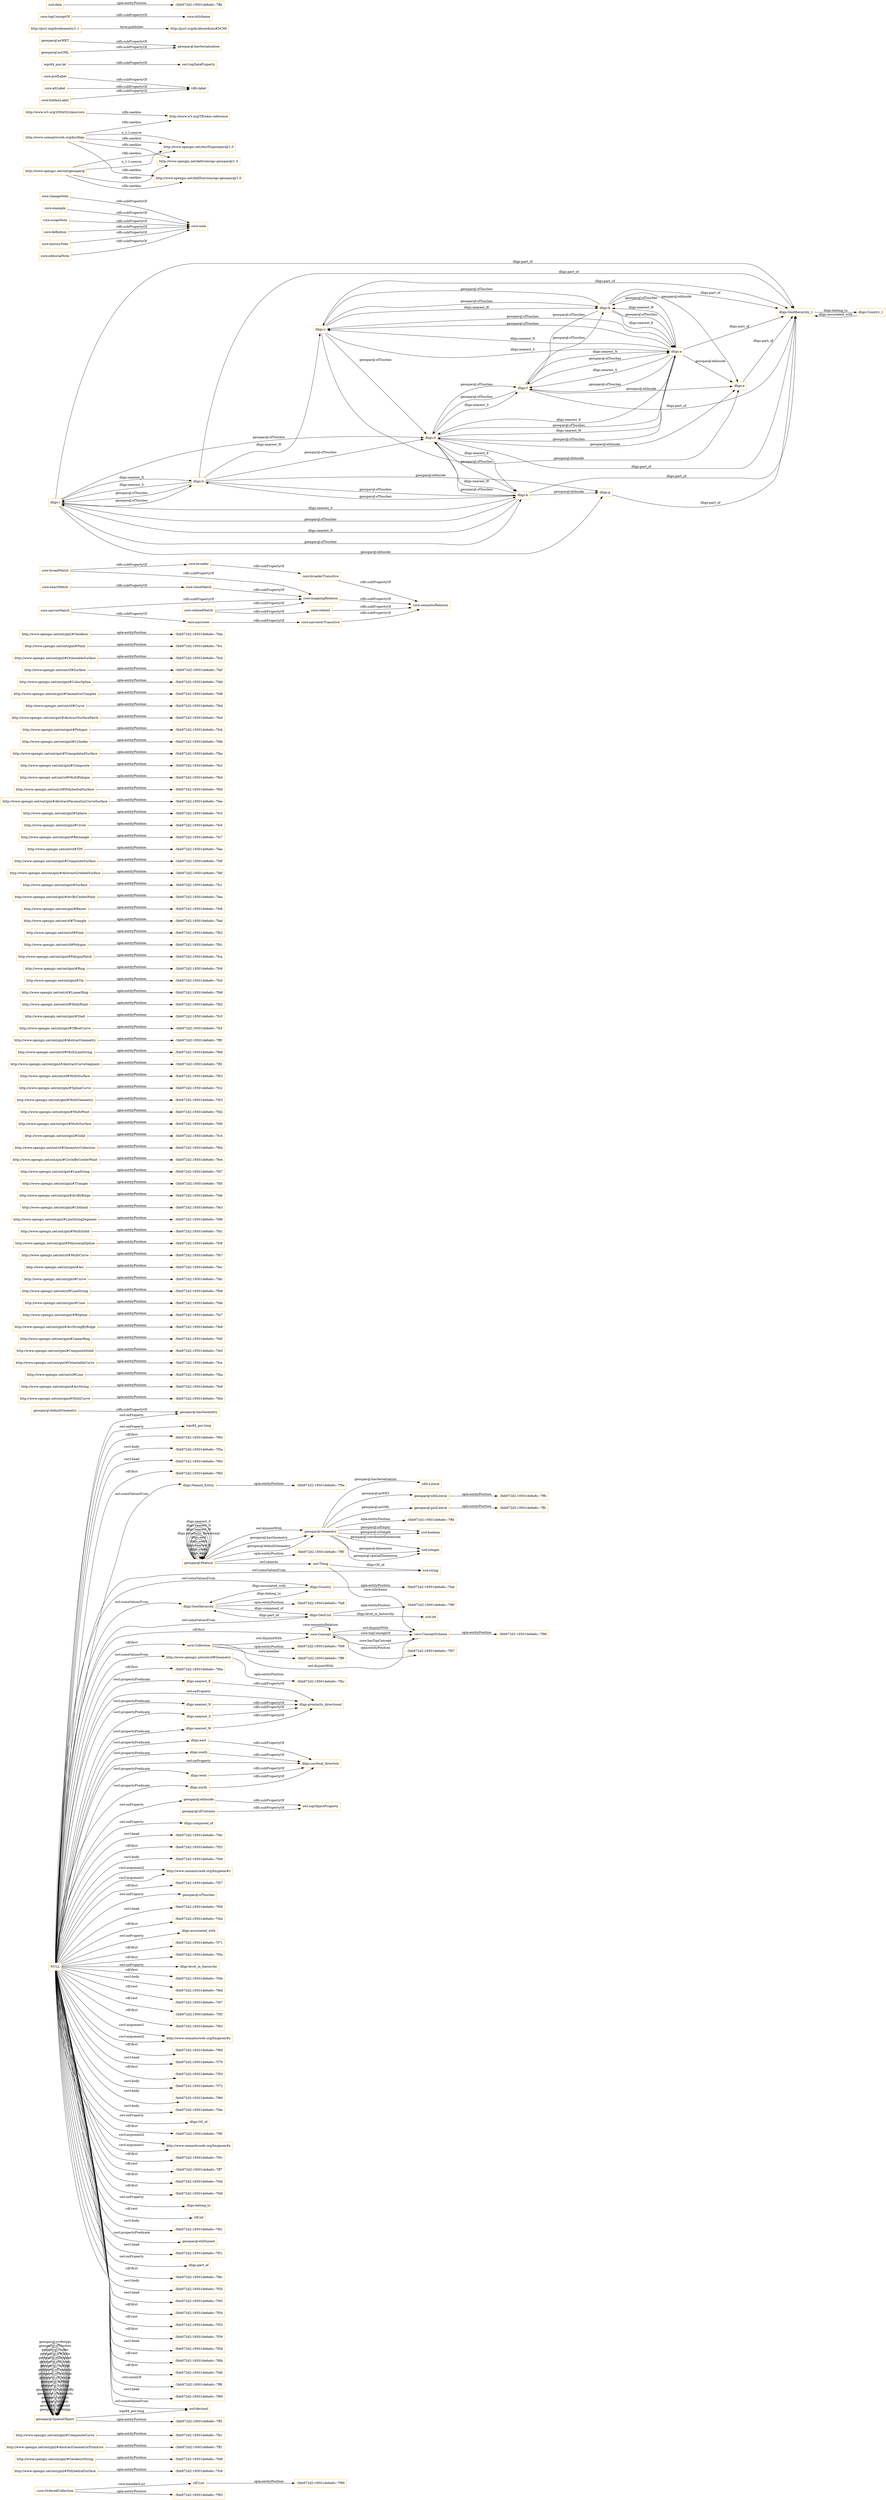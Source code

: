 digraph ar2dtool_diagram { 
rankdir=LR;
size="1501"
node [shape = rectangle, color="orange"]; "rdf:List" "http://www.opengis.net/ont/gml#PolyhedralSurface" "http://www.opengis.net/ont/gml#GeodesicString" "http://www.opengis.net/ont/gml#AbstractGeometricPrimitive" "http://www.opengis.net/ont/gml#CompositeCurve" "dligs:Named_Entity" "http://www.opengis.net/ont/gml#MultiCurve" "http://www.opengis.net/ont/gml#ArcString" "http://www.opengis.net/ont/sf#Line" "http://www.opengis.net/ont/gml#OrientableCurve" "http://www.opengis.net/ont/gml#CompositeSolid" "dligs:GeoHierarchy" "http://www.opengis.net/ont/gml#LinearRing" "http://www.opengis.net/ont/gml#ArcStringByBulge" "http://www.opengis.net/ont/gml#BSpline" "dligs:GeoUnit" "http://www.opengis.net/ont/gml#Cone" "http://www.opengis.net/ont/sf#LineString" "http://www.opengis.net/ont/gml#Curve" "http://www.opengis.net/ont/gml#Arc" "http://www.opengis.net/ont/sf#MultiCurve" "http://www.opengis.net/ont/gml#PolynomialSpline" "http://www.opengis.net/ont/gml#MultiSolid" "http://www.opengis.net/ont/gml#LineStringSegment" "http://www.opengis.net/ont/gml#Clothoid" "http://www.opengis.net/ont/gml#ArcByBulge" "http://www.opengis.net/ont/gml#Triangle" "http://www.opengis.net/ont/gml#LineString" "http://www.opengis.net/ont/gml#CircleByCenterPoint" "http://www.opengis.net/ont/sf#GeometryCollection" "dligs:Country" "http://www.opengis.net/ont/gml#Solid" "http://www.opengis.net/ont/gml#MultiSurface" "http://www.opengis.net/ont/gml#MultiPoint" "http://www.opengis.net/ont/gml#MultiGeometry" "http://www.opengis.net/ont/gml#SplineCurve" "http://www.opengis.net/ont/sf#MultiSurface" "geosparql:Geometry" "http://www.opengis.net/ont/gml#AbstractCurveSegment" "http://www.opengis.net/ont/sf#MultiLineString" "http://www.opengis.net/ont/gml#AbstractGeometry" "http://www.opengis.net/ont/gml#OffsetCurve" "http://www.opengis.net/ont/gml#Shell" "http://www.opengis.net/ont/sf#MultiPoint" "core:ConceptScheme" "http://www.opengis.net/ont/sf#LinearRing" "http://www.opengis.net/ont/gml#Tin" "http://www.opengis.net/ont/gml#Ring" "http://www.opengis.net/ont/gml#PolygonPatch" "http://www.opengis.net/ont/sf#Polygon" "http://www.opengis.net/ont/sf#Point" "http://www.opengis.net/ont/sf#Triangle" "-3bb972d2:19501de6a6c:-7ff9" "geosparql:SpatialObject" "http://www.opengis.net/ont/gml#Bezier" "core:Concept" "http://www.opengis.net/ont/gml#ArcByCenterPoint" "http://www.opengis.net/ont/gml#Surface" "http://www.opengis.net/ont/gml#AbstractGriddedSurface" "http://www.opengis.net/ont/gml#CompositeSurface" "http://www.opengis.net/ont/sf#TIN" "http://www.opengis.net/ont/gml#Rectangle" "http://www.opengis.net/ont/gml#Circle" "http://www.opengis.net/ont/gml#Sphere" "http://www.opengis.net/ont/sf#Geometry" "http://www.opengis.net/ont/gml#AbstractParametricCurveSurface" "http://www.opengis.net/ont/sf#PolyhedralSurface" "core:OrderedCollection" "http://www.opengis.net/ont/sf#MultiPolygon" "core:Collection" "geosparql:Feature" "http://www.opengis.net/ont/gml#Composite" "http://www.opengis.net/ont/gml#TriangulatedSurface" "http://www.opengis.net/ont/gml#Cylinder" "http://www.opengis.net/ont/gml#Polygon" "http://www.opengis.net/ont/gml#AbstractSurfacePatch" "http://www.opengis.net/ont/sf#Curve" "http://www.opengis.net/ont/gml#GeometricComplex" "http://www.opengis.net/ont/gml#CubicSpline" "http://www.opengis.net/ont/sf#Surface" "http://www.opengis.net/ont/gml#OrientableSurface" "http://www.opengis.net/ont/gml#Point" "http://www.opengis.net/ont/gml#Geodesic" ; /*classes style*/
	"http://www.opengis.net/ont/gml#GeometricComplex" -> "-3bb972d2:19501de6a6c:-7fd8" [ label = "opla:entityPosition" ];
	"core:closeMatch" -> "core:mappingRelation" [ label = "rdfs:subPropertyOf" ];
	"dligs:i" -> "dligs:h" [ label = "geosparql:sfTouches" ];
	"dligs:i" -> "dligs:g" [ label = "geosparql:ehInside" ];
	"dligs:i" -> "dligs:k" [ label = "geosparql:sfTouches" ];
	"dligs:i" -> "dligs:k" [ label = "dligs:nearest_S" ];
	"dligs:i" -> "dligs:GeoHierarchy_1" [ label = "dligs:part_of" ];
	"dligs:i" -> "dligs:d" [ label = "geosparql:sfTouches" ];
	"dligs:i" -> "dligs:h" [ label = "dligs:nearest_N" ];
	"core:changeNote" -> "core:note" [ label = "rdfs:subPropertyOf" ];
	"http://www.opengis.net/ont/sf#MultiPolygon" -> "-3bb972d2:19501de6a6c:-7fb4" [ label = "opla:entityPosition" ];
	"geosparql:defaultGeometry" -> "geosparql:hasGeometry" [ label = "rdfs:subPropertyOf" ];
	"http://www.opengis.net/ont/sf#MultiPoint" -> "-3bb972d2:19501de6a6c:-7fb5" [ label = "opla:entityPosition" ];
	"http://www.opengis.net/ont/gml#GeodesicString" -> "-3bb972d2:19501de6a6c:-7fd9" [ label = "opla:entityPosition" ];
	"http://www.opengis.net/ont/gml#ArcStringByBulge" -> "-3bb972d2:19501de6a6c:-7fe8" [ label = "opla:entityPosition" ];
	"http://www.opengis.net/ont/gml#Solid" -> "-3bb972d2:19501de6a6c:-7fc4" [ label = "opla:entityPosition" ];
	"dligs:GeoUnit" -> "-3bb972d2:19501de6a6c:-7f9f" [ label = "opla:entityPosition" ];
	"http://www.w3.org/2004/02/skos/core" -> "http://www.w3.org/TR/skos-reference" [ label = "rdfs:seeAlso" ];
	"dligs:Named_Entity" -> "-3bb972d2:19501de6a6c:-7f9a" [ label = "opla:entityPosition" ];
	"core:related" -> "core:semanticRelation" [ label = "rdfs:subPropertyOf" ];
	"http://www.opengis.net/ont/sf#LineString" -> "-3bb972d2:19501de6a6c:-7fb9" [ label = "opla:entityPosition" ];
	"geosparql:SpatialObject" -> "-3bb972d2:19501de6a6c:-7ff3" [ label = "opla:entityPosition" ];
	"http://www.opengis.net/ont/gml#CompositeSurface" -> "-3bb972d2:19501de6a6c:-7fdf" [ label = "opla:entityPosition" ];
	"core:OrderedCollection" -> "-3bb972d2:19501de6a6c:-7f95" [ label = "opla:entityPosition" ];
	"core:example" -> "core:note" [ label = "rdfs:subPropertyOf" ];
	"http://www.opengis.net/ont/gml#Tin" -> "-3bb972d2:19501de6a6c:-7fc0" [ label = "opla:entityPosition" ];
	"dligs:d" -> "dligs:f" [ label = "dligs:nearest_S" ];
	"dligs:d" -> "dligs:e" [ label = "geosparql:ehInside" ];
	"dligs:d" -> "dligs:GeoHierarchy_1" [ label = "dligs:part_of" ];
	"dligs:d" -> "dligs:k" [ label = "geosparql:sfTouches" ];
	"dligs:d" -> "dligs:f" [ label = "geosparql:sfTouches" ];
	"dligs:d" -> "dligs:k" [ label = "dligs:nearest_E" ];
	"dligs:d" -> "dligs:a" [ label = "geosparql:sfTouches" ];
	"dligs:d" -> "dligs:a" [ label = "dligs:nearest_W" ];
	"core:exactMatch" -> "core:closeMatch" [ label = "rdfs:subPropertyOf" ];
	"http://www.opengis.net/ont/gml#Geodesic" -> "-3bb972d2:19501de6a6c:-7fda" [ label = "opla:entityPosition" ];
	"http://www.opengis.net/ont/geosparql" -> "http://www.opengis.net/doc/IS/geosparql/1.0" [ label = "rdfs:seeAlso" ];
	"http://www.opengis.net/ont/geosparql" -> "http://www.opengis.net/def/rule/ogc-geosparql/1.0" [ label = "rdfs:seeAlso" ];
	"http://www.opengis.net/ont/geosparql" -> "http://www.opengis.net/def/function/ogc-geosparql/1.0" [ label = "rdfs:seeAlso" ];
	"http://www.opengis.net/ont/geosparql" -> "http://www.opengis.net/doc/IS/geosparql/1.0" [ label = "x_1.1:source" ];
	"http://www.opengis.net/ont/gml#Point" -> "-3bb972d2:19501de6a6c:-7fcc" [ label = "opla:entityPosition" ];
	"http://www.opengis.net/ont/sf#Curve" -> "-3bb972d2:19501de6a6c:-7fbd" [ label = "opla:entityPosition" ];
	"http://www.opengis.net/ont/gml#AbstractSurfacePatch" -> "-3bb972d2:19501de6a6c:-7fed" [ label = "opla:entityPosition" ];
	"core:broaderTransitive" -> "core:semanticRelation" [ label = "rdfs:subPropertyOf" ];
	"core:narrower" -> "core:narrowerTransitive" [ label = "rdfs:subPropertyOf" ];
	"http://www.opengis.net/ont/gml#Polygon" -> "-3bb972d2:19501de6a6c:-7fcb" [ label = "opla:entityPosition" ];
	"core:Collection" -> "core:Concept" [ label = "owl:disjointWith" ];
	"core:Collection" -> "-3bb972d2:19501de6a6c:-7f98" [ label = "opla:entityPosition" ];
	"core:Collection" -> "core:ConceptScheme" [ label = "owl:disjointWith" ];
	"http://www.opengis.net/ont/gml#BSpline" -> "-3bb972d2:19501de6a6c:-7fe7" [ label = "opla:entityPosition" ];
	"http://www.opengis.net/ont/sf#Surface" -> "-3bb972d2:19501de6a6c:-7faf" [ label = "opla:entityPosition" ];
	"core:ConceptScheme" -> "-3bb972d2:19501de6a6c:-7f96" [ label = "opla:entityPosition" ];
	"http://www.opengis.net/ont/gml#Circle" -> "-3bb972d2:19501de6a6c:-7fe5" [ label = "opla:entityPosition" ];
	"core:scopeNote" -> "core:note" [ label = "rdfs:subPropertyOf" ];
	"http://www.opengis.net/ont/gml#MultiSurface" -> "-3bb972d2:19501de6a6c:-7fd0" [ label = "opla:entityPosition" ];
	"core:prefLabel" -> "rdfs:label" [ label = "rdfs:subPropertyOf" ];
	"http://www.opengis.net/ont/sf#MultiCurve" -> "-3bb972d2:19501de6a6c:-7fb7" [ label = "opla:entityPosition" ];
	"http://www.opengis.net/ont/gml#CircleByCenterPoint" -> "-3bb972d2:19501de6a6c:-7fe4" [ label = "opla:entityPosition" ];
	"http://www.opengis.net/ont/gml#AbstractGeometricPrimitive" -> "-3bb972d2:19501de6a6c:-7ff1" [ label = "opla:entityPosition" ];
	"http://www.opengis.net/ont/sf#PolyhedralSurface" -> "-3bb972d2:19501de6a6c:-7fb0" [ label = "opla:entityPosition" ];
	"dligs:g" -> "dligs:GeoHierarchy_1" [ label = "dligs:part_of" ];
	"core:broadMatch" -> "core:mappingRelation" [ label = "rdfs:subPropertyOf" ];
	"core:broadMatch" -> "core:broader" [ label = "rdfs:subPropertyOf" ];
	"dligs:Country_1" -> "dligs:GeoHierarchy_1" [ label = "dligs:associated_with" ];
	"http://www.opengis.net/ont/gml#MultiPoint" -> "-3bb972d2:19501de6a6c:-7fd2" [ label = "opla:entityPosition" ];
	"http://www.opengis.net/ont/gml#PolygonPatch" -> "-3bb972d2:19501de6a6c:-7fca" [ label = "opla:entityPosition" ];
	"http://www.opengis.net/ont/gml#Rectangle" -> "-3bb972d2:19501de6a6c:-7fc7" [ label = "opla:entityPosition" ];
	"geosparql:wktLiteral" -> "-3bb972d2:19501de6a6c:-7ffb" [ label = "opla:entityPosition" ];
	"core:narrowMatch" -> "core:narrower" [ label = "rdfs:subPropertyOf" ];
	"core:narrowMatch" -> "core:mappingRelation" [ label = "rdfs:subPropertyOf" ];
	"rdf:List" -> "-3bb972d2:19501de6a6c:-7f99" [ label = "opla:entityPosition" ];
	"http://www.opengis.net/ont/gml#LineString" -> "-3bb972d2:19501de6a6c:-7fd7" [ label = "opla:entityPosition" ];
	"http://www.opengis.net/ont/gml#AbstractParametricCurveSurface" -> "-3bb972d2:19501de6a6c:-7fee" [ label = "opla:entityPosition" ];
	"http://www.opengis.net/ont/gml#Sphere" -> "-3bb972d2:19501de6a6c:-7fc3" [ label = "opla:entityPosition" ];
	"core:narrowerTransitive" -> "core:semanticRelation" [ label = "rdfs:subPropertyOf" ];
	"http://www.opengis.net/ont/gml#PolynomialSpline" -> "-3bb972d2:19501de6a6c:-7fc8" [ label = "opla:entityPosition" ];
	"dligs:nearest_W" -> "dligs:proximity_directional" [ label = "rdfs:subPropertyOf" ];
	"dligs:b" -> "dligs:GeoHierarchy_1" [ label = "dligs:part_of" ];
	"dligs:b" -> "dligs:a" [ label = "dligs:nearest_E" ];
	"dligs:b" -> "dligs:f" [ label = "geosparql:sfTouches" ];
	"dligs:b" -> "dligs:c" [ label = "geosparql:sfTouches" ];
	"dligs:b" -> "dligs:a" [ label = "geosparql:sfTouches" ];
	"dligs:b" -> "dligs:e" [ label = "geosparql:ehInside" ];
	"core:altLabel" -> "rdfs:label" [ label = "rdfs:subPropertyOf" ];
	"http://www.opengis.net/ont/gml#AbstractGriddedSurface" -> "-3bb972d2:19501de6a6c:-7fef" [ label = "opla:entityPosition" ];
	"core:Concept" -> "-3bb972d2:19501de6a6c:-7f97" [ label = "opla:entityPosition" ];
	"core:Concept" -> "core:ConceptScheme" [ label = "owl:disjointWith" ];
	"dligs:north" -> "dligs:cardinal_direction" [ label = "rdfs:subPropertyOf" ];
	"core:hiddenLabel" -> "rdfs:label" [ label = "rdfs:subPropertyOf" ];
	"http://www.opengis.net/ont/gml#AbstractGeometry" -> "-3bb972d2:19501de6a6c:-7ff0" [ label = "opla:entityPosition" ];
	"http://www.opengis.net/ont/gml#Clothoid" -> "-3bb972d2:19501de6a6c:-7fe3" [ label = "opla:entityPosition" ];
	"http://www.opengis.net/ont/gml#Ring" -> "-3bb972d2:19501de6a6c:-7fc6" [ label = "opla:entityPosition" ];
	"http://www.opengis.net/ont/gml#Cylinder" -> "-3bb972d2:19501de6a6c:-7fdb" [ label = "opla:entityPosition" ];
	"http://www.opengis.net/ont/gml#MultiGeometry" -> "-3bb972d2:19501de6a6c:-7fd3" [ label = "opla:entityPosition" ];
	"http://www.opengis.net/ont/gml#PolyhedralSurface" -> "-3bb972d2:19501de6a6c:-7fc9" [ label = "opla:entityPosition" ];
	"http://www.opengis.net/ont/gml#LineStringSegment" -> "-3bb972d2:19501de6a6c:-7fd6" [ label = "opla:entityPosition" ];
	"dligs:nearest_E" -> "dligs:proximity_directional" [ label = "rdfs:subPropertyOf" ];
	"dligs:e" -> "dligs:GeoHierarchy_1" [ label = "dligs:part_of" ];
	"http://www.opengis.net/ont/gml#MultiCurve" -> "-3bb972d2:19501de6a6c:-7fd4" [ label = "opla:entityPosition" ];
	"http://www.opengis.net/ont/gml#SplineCurve" -> "-3bb972d2:19501de6a6c:-7fc2" [ label = "opla:entityPosition" ];
	"http://www.opengis.net/ont/gml#Cone" -> "-3bb972d2:19501de6a6c:-7fde" [ label = "opla:entityPosition" ];
	"http://www.opengis.net/ont/gml#OrientableSurface" -> "-3bb972d2:19501de6a6c:-7fcd" [ label = "opla:entityPosition" ];
	"wgs84_pos:lat" -> "owl:topDataProperty" [ label = "rdfs:subPropertyOf" ];
	"http://www.opengis.net/ont/sf#MultiLineString" -> "-3bb972d2:19501de6a6c:-7fb6" [ label = "opla:entityPosition" ];
	"http://www.opengis.net/ont/sf#Polygon" -> "-3bb972d2:19501de6a6c:-7fb1" [ label = "opla:entityPosition" ];
	"http://www.opengis.net/ont/sf#LinearRing" -> "-3bb972d2:19501de6a6c:-7fb8" [ label = "opla:entityPosition" ];
	"http://www.opengis.net/ont/sf#GeometryCollection" -> "-3bb972d2:19501de6a6c:-7fbb" [ label = "opla:entityPosition" ];
	"dligs:GeoHierarchy_1" -> "dligs:Country_1" [ label = "dligs:belong_to" ];
	"geosparql:ehInside" -> "owl:topObjectProperty" [ label = "rdfs:subPropertyOf" ];
	"dligs:h" -> "dligs:GeoHierarchy_1" [ label = "dligs:part_of" ];
	"dligs:h" -> "dligs:c" [ label = "dligs:nearest_W" ];
	"dligs:h" -> "dligs:i" [ label = "dligs:nearest_S" ];
	"dligs:h" -> "dligs:k" [ label = "geosparql:sfTouches" ];
	"dligs:h" -> "dligs:i" [ label = "geosparql:sfTouches" ];
	"dligs:h" -> "dligs:g" [ label = "geosparql:ehInside" ];
	"dligs:h" -> "dligs:d" [ label = "geosparql:sfTouches" ];
	"http://www.opengis.net/ont/gml#ArcByBulge" -> "-3bb972d2:19501de6a6c:-7feb" [ label = "opla:entityPosition" ];
	"dligs:east" -> "dligs:cardinal_direction" [ label = "rdfs:subPropertyOf" ];
	"http://www.opengis.net/ont/gml#CompositeCurve" -> "-3bb972d2:19501de6a6c:-7fe1" [ label = "opla:entityPosition" ];
	"http://www.opengis.net/ont/sf#MultiSurface" -> "-3bb972d2:19501de6a6c:-7fb3" [ label = "opla:entityPosition" ];
	"http://www.opengis.net/ont/gml#MultiSolid" -> "-3bb972d2:19501de6a6c:-7fd1" [ label = "opla:entityPosition" ];
	"geosparql:sfContains" -> "owl:topObjectProperty" [ label = "rdfs:subPropertyOf" ];
	"geosparql:asWKT" -> "geosparql:hasSerialization" [ label = "rdfs:subPropertyOf" ];
	"http://www.opengis.net/ont/gml#Bezier" -> "-3bb972d2:19501de6a6c:-7fe6" [ label = "opla:entityPosition" ];
	"core:definition" -> "core:note" [ label = "rdfs:subPropertyOf" ];
	"http://www.opengis.net/ont/gml#Composite" -> "-3bb972d2:19501de6a6c:-7fe2" [ label = "opla:entityPosition" ];
	"dligs:south" -> "dligs:cardinal_direction" [ label = "rdfs:subPropertyOf" ];
	"dligs:Country" -> "-3bb972d2:19501de6a6c:-7fab" [ label = "opla:entityPosition" ];
	"http://www.opengis.net/ont/gml#ArcByCenterPoint" -> "-3bb972d2:19501de6a6c:-7fea" [ label = "opla:entityPosition" ];
	"core:historyNote" -> "core:note" [ label = "rdfs:subPropertyOf" ];
	"dligs:c" -> "dligs:d" [ label = "geosparql:sfTouches" ];
	"dligs:c" -> "dligs:GeoHierarchy_1" [ label = "dligs:part_of" ];
	"dligs:c" -> "dligs:e" [ label = "geosparql:ehInside" ];
	"dligs:c" -> "dligs:b" [ label = "dligs:nearest_W" ];
	"dligs:c" -> "dligs:a" [ label = "geosparql:sfTouches" ];
	"dligs:c" -> "dligs:b" [ label = "geosparql:sfTouches" ];
	"dligs:c" -> "dligs:a" [ label = "dligs:nearest_S" ];
	"dligs:GeoHierarchy" -> "-3bb972d2:19501de6a6c:-7fa8" [ label = "opla:entityPosition" ];
	"http://www.opengis.net/ont/gml#Arc" -> "-3bb972d2:19501de6a6c:-7fec" [ label = "opla:entityPosition" ];
	"dligs:k" -> "dligs:g" [ label = "geosparql:ehInside" ];
	"dligs:k" -> "dligs:h" [ label = "geosparql:sfTouches" ];
	"dligs:k" -> "dligs:i" [ label = "geosparql:sfTouches" ];
	"dligs:k" -> "dligs:GeoHierarchy_1" [ label = "dligs:part_of" ];
	"dligs:k" -> "dligs:d" [ label = "geosparql:sfTouches" ];
	"dligs:k" -> "dligs:i" [ label = "dligs:nearest_N" ];
	"dligs:k" -> "dligs:d" [ label = "dligs:nearest_W" ];
	"http://www.opengis.net/ont/gml#ArcString" -> "-3bb972d2:19501de6a6c:-7fe9" [ label = "opla:entityPosition" ];
	"http://www.opengis.net/ont/gml#Shell" -> "-3bb972d2:19501de6a6c:-7fc5" [ label = "opla:entityPosition" ];
	"http://www.opengis.net/ont/sf#Line" -> "-3bb972d2:19501de6a6c:-7fba" [ label = "opla:entityPosition" ];
	"http://www.opengis.net/ont/sf#TIN" -> "-3bb972d2:19501de6a6c:-7fae" [ label = "opla:entityPosition" ];
	"http://www.opengis.net/ont/sf#Geometry" -> "-3bb972d2:19501de6a6c:-7fbc" [ label = "opla:entityPosition" ];
	"NULL" -> "dligs:composed_of" [ label = "owl:onProperty" ];
	"NULL" -> "-3bb972d2:19501de6a6c:-7f4c" [ label = "swrl:head" ];
	"NULL" -> "-3bb972d2:19501de6a6c:-7f52" [ label = "rdf:first" ];
	"NULL" -> "-3bb972d2:19501de6a6c:-7f49" [ label = "swrl:body" ];
	"NULL" -> "dligs:north" [ label = "swrl:propertyPredicate" ];
	"NULL" -> "http://www.semanticweb.org/hn/geom#z" [ label = "swrl:argument2" ];
	"NULL" -> "-3bb972d2:19501de6a6c:-7f57" [ label = "rdf:first" ];
	"NULL" -> "geosparql:sfTouches" [ label = "owl:onProperty" ];
	"NULL" -> "-3bb972d2:19501de6a6c:-7f58" [ label = "swrl:head" ];
	"NULL" -> "-3bb972d2:19501de6a6c:-7f44" [ label = "rdf:first" ];
	"NULL" -> "core:Concept" [ label = "rdf:first" ];
	"NULL" -> "dligs:associated_with" [ label = "owl:onProperty" ];
	"NULL" -> "-3bb972d2:19501de6a6c:-7f71" [ label = "rdf:first" ];
	"NULL" -> "-3bb972d2:19501de6a6c:-7f5e" [ label = "rdf:first" ];
	"NULL" -> "dligs:level_in_hierarchy" [ label = "owl:onProperty" ];
	"NULL" -> "-3bb972d2:19501de6a6c:-7f4b" [ label = "rdf:first" ];
	"NULL" -> "dligs:Country" [ label = "owl:someValuesFrom" ];
	"NULL" -> "-3bb972d2:19501de6a6c:-7f6d" [ label = "swrl:body" ];
	"NULL" -> "-3bb972d2:19501de6a6c:-7f47" [ label = "rdf:rest" ];
	"NULL" -> "-3bb972d2:19501de6a6c:-7f5f" [ label = "rdf:rest" ];
	"NULL" -> "dligs:GeoUnit" [ label = "owl:someValuesFrom" ];
	"NULL" -> "-3bb972d2:19501de6a6c:-7f63" [ label = "rdf:first" ];
	"NULL" -> "http://www.semanticweb.org/hn/geom#y" [ label = "swrl:argument1" ];
	"NULL" -> "-3bb972d2:19501de6a6c:-7f68" [ label = "rdf:first" ];
	"NULL" -> "-3bb972d2:19501de6a6c:-7f70" [ label = "swrl:head" ];
	"NULL" -> "-3bb972d2:19501de6a6c:-7f50" [ label = "rdf:first" ];
	"NULL" -> "dligs:nearest_E" [ label = "swrl:propertyPredicate" ];
	"NULL" -> "-3bb972d2:19501de6a6c:-7f72" [ label = "swrl:body" ];
	"NULL" -> "-3bb972d2:19501de6a6c:-7f66" [ label = "swrl:body" ];
	"NULL" -> "-3bb972d2:19501de6a6c:-7f4e" [ label = "swrl:body" ];
	"NULL" -> "dligs:OS_id" [ label = "owl:onProperty" ];
	"NULL" -> "-3bb972d2:19501de6a6c:-7f6f" [ label = "rdf:first" ];
	"NULL" -> "http://www.semanticweb.org/hn/geom#x" [ label = "swrl:argument2" ];
	"NULL" -> "xsd:decimal" [ label = "owl:someValuesFrom" ];
	"NULL" -> "-3bb972d2:19501de6a6c:-7f5c" [ label = "rdf:first" ];
	"NULL" -> "-3bb972d2:19501de6a6c:-7ff7" [ label = "rdf:rest" ];
	"NULL" -> "-3bb972d2:19501de6a6c:-7f4d" [ label = "rdf:first" ];
	"NULL" -> "-3bb972d2:19501de6a6c:-7f48" [ label = "rdf:first" ];
	"NULL" -> "http://www.opengis.net/ont/sf#Geometry" [ label = "owl:someValuesFrom" ];
	"NULL" -> "dligs:belong_to" [ label = "owl:onProperty" ];
	"NULL" -> "dligs:cardinal_direction" [ label = "owl:onProperty" ];
	"NULL" -> "rdf:nil" [ label = "rdf:rest" ];
	"NULL" -> "dligs:nearest_W" [ label = "swrl:propertyPredicate" ];
	"NULL" -> "-3bb972d2:19501de6a6c:-7f61" [ label = "swrl:body" ];
	"NULL" -> "geosparql:ehDisjoint" [ label = "swrl:propertyPredicate" ];
	"NULL" -> "dligs:east" [ label = "swrl:propertyPredicate" ];
	"NULL" -> "-3bb972d2:19501de6a6c:-7f51" [ label = "swrl:head" ];
	"NULL" -> "http://www.semanticweb.org/hn/geom#x" [ label = "swrl:argument1" ];
	"NULL" -> "dligs:west" [ label = "swrl:propertyPredicate" ];
	"NULL" -> "dligs:part_of" [ label = "owl:onProperty" ];
	"NULL" -> "-3bb972d2:19501de6a6c:-7f6c" [ label = "rdf:first" ];
	"NULL" -> "-3bb972d2:19501de6a6c:-7f55" [ label = "swrl:body" ];
	"NULL" -> "-3bb972d2:19501de6a6c:-7f45" [ label = "swrl:head" ];
	"NULL" -> "geosparql:ehInside" [ label = "owl:onProperty" ];
	"NULL" -> "-3bb972d2:19501de6a6c:-7f54" [ label = "rdf:first" ];
	"NULL" -> "-3bb972d2:19501de6a6c:-7f53" [ label = "rdf:rest" ];
	"NULL" -> "-3bb972d2:19501de6a6c:-7f59" [ label = "rdf:first" ];
	"NULL" -> "-3bb972d2:19501de6a6c:-7f5d" [ label = "swrl:head" ];
	"NULL" -> "-3bb972d2:19501de6a6c:-7f6b" [ label = "rdf:rest" ];
	"NULL" -> "http://www.semanticweb.org/hn/geom#y" [ label = "swrl:argument2" ];
	"NULL" -> "-3bb972d2:19501de6a6c:-7f46" [ label = "rdf:first" ];
	"NULL" -> "-3bb972d2:19501de6a6c:-7ff8" [ label = "owl:unionOf" ];
	"NULL" -> "dligs:south" [ label = "swrl:propertyPredicate" ];
	"NULL" -> "-3bb972d2:19501de6a6c:-7f69" [ label = "swrl:head" ];
	"NULL" -> "dligs:Named_Entity" [ label = "owl:someValuesFrom" ];
	"NULL" -> "wgs84_pos:long" [ label = "owl:onProperty" ];
	"NULL" -> "-3bb972d2:19501de6a6c:-7f60" [ label = "rdf:first" ];
	"NULL" -> "http://www.semanticweb.org/hn/geom#z" [ label = "swrl:argument1" ];
	"NULL" -> "geosparql:hasGeometry" [ label = "owl:onProperty" ];
	"NULL" -> "dligs:GeoHierarchy" [ label = "owl:someValuesFrom" ];
	"NULL" -> "-3bb972d2:19501de6a6c:-7f5a" [ label = "swrl:body" ];
	"NULL" -> "dligs:nearest_N" [ label = "swrl:propertyPredicate" ];
	"NULL" -> "-3bb972d2:19501de6a6c:-7f64" [ label = "swrl:head" ];
	"NULL" -> "dligs:nearest_S" [ label = "swrl:propertyPredicate" ];
	"NULL" -> "core:Collection" [ label = "rdf:first" ];
	"NULL" -> "xsd:string" [ label = "owl:someValuesFrom" ];
	"NULL" -> "-3bb972d2:19501de6a6c:-7f65" [ label = "rdf:first" ];
	"NULL" -> "-3bb972d2:19501de6a6c:-7f6a" [ label = "rdf:first" ];
	"NULL" -> "dligs:proximity_directional" [ label = "owl:onProperty" ];
	"http://www.opengis.net/ont/gml#Surface" -> "-3bb972d2:19501de6a6c:-7fc1" [ label = "opla:entityPosition" ];
	"http://purl.org/dc/elements/1.1" -> "http://purl.org/dc/aboutdcmi#DCMI" [ label = "term:publisher" ];
	"dligs:nearest_S" -> "dligs:proximity_directional" [ label = "rdfs:subPropertyOf" ];
	"http://www.opengis.net/ont/gml#CompositeSolid" -> "-3bb972d2:19501de6a6c:-7fe0" [ label = "opla:entityPosition" ];
	"http://www.semanticweb.org/hn/dligs" -> "http://www.opengis.net/def/rule/ogc-geosparql/1.0" [ label = "rdfs:seeAlso" ];
	"http://www.semanticweb.org/hn/dligs" -> "http://www.w3.org/TR/skos-reference" [ label = "rdfs:seeAlso" ];
	"http://www.semanticweb.org/hn/dligs" -> "http://www.opengis.net/doc/IS/geosparql/1.0" [ label = "rdfs:seeAlso" ];
	"http://www.semanticweb.org/hn/dligs" -> "http://www.opengis.net/doc/IS/geosparql/1.0" [ label = "x_1.1:source" ];
	"http://www.semanticweb.org/hn/dligs" -> "http://www.opengis.net/def/function/ogc-geosparql/1.0" [ label = "rdfs:seeAlso" ];
	"http://www.opengis.net/ont/gml#LinearRing" -> "-3bb972d2:19501de6a6c:-7fd5" [ label = "opla:entityPosition" ];
	"core:topConceptOf" -> "core:inScheme" [ label = "rdfs:subPropertyOf" ];
	"http://www.opengis.net/ont/gml#Triangle" -> "-3bb972d2:19501de6a6c:-7fbf" [ label = "opla:entityPosition" ];
	"http://www.opengis.net/ont/gml#OffsetCurve" -> "-3bb972d2:19501de6a6c:-7fcf" [ label = "opla:entityPosition" ];
	"dligs:f" -> "dligs:GeoHierarchy_1" [ label = "dligs:part_of" ];
	"dligs:f" -> "dligs:a" [ label = "dligs:nearest_N" ];
	"dligs:f" -> "dligs:d" [ label = "geosparql:sfTouches" ];
	"dligs:f" -> "dligs:b" [ label = "geosparql:sfTouches" ];
	"dligs:f" -> "dligs:a" [ label = "geosparql:sfTouches" ];
	"dligs:f" -> "dligs:e" [ label = "geosparql:ehInside" ];
	"http://www.opengis.net/ont/gml#Curve" -> "-3bb972d2:19501de6a6c:-7fdc" [ label = "opla:entityPosition" ];
	"geosparql:gmlLiteral" -> "-3bb972d2:19501de6a6c:-7ffc" [ label = "opla:entityPosition" ];
	"core:relatedMatch" -> "core:related" [ label = "rdfs:subPropertyOf" ];
	"core:relatedMatch" -> "core:mappingRelation" [ label = "rdfs:subPropertyOf" ];
	"core:broader" -> "core:broaderTransitive" [ label = "rdfs:subPropertyOf" ];
	"http://www.opengis.net/ont/gml#CubicSpline" -> "-3bb972d2:19501de6a6c:-7fdd" [ label = "opla:entityPosition" ];
	"geosparql:Feature" -> "-3bb972d2:19501de6a6c:-7ff5" [ label = "opla:entityPosition" ];
	"geosparql:Feature" -> "geosparql:Geometry" [ label = "owl:disjointWith" ];
	"xsd:date" -> "-3bb972d2:19501de6a6c:-7ffa" [ label = "opla:entityPosition" ];
	"geosparql:asGML" -> "geosparql:hasSerialization" [ label = "rdfs:subPropertyOf" ];
	"dligs:nearest_N" -> "dligs:proximity_directional" [ label = "rdfs:subPropertyOf" ];
	"http://www.opengis.net/ont/sf#Triangle" -> "-3bb972d2:19501de6a6c:-7fad" [ label = "opla:entityPosition" ];
	"http://www.opengis.net/ont/sf#Point" -> "-3bb972d2:19501de6a6c:-7fb2" [ label = "opla:entityPosition" ];
	"dligs:west" -> "dligs:cardinal_direction" [ label = "rdfs:subPropertyOf" ];
	"core:mappingRelation" -> "core:semanticRelation" [ label = "rdfs:subPropertyOf" ];
	"http://www.opengis.net/ont/gml#AbstractCurveSegment" -> "-3bb972d2:19501de6a6c:-7ff2" [ label = "opla:entityPosition" ];
	"core:editorialNote" -> "core:note" [ label = "rdfs:subPropertyOf" ];
	"http://www.opengis.net/ont/gml#TriangulatedSurface" -> "-3bb972d2:19501de6a6c:-7fbe" [ label = "opla:entityPosition" ];
	"dligs:a" -> "dligs:c" [ label = "geosparql:sfTouches" ];
	"dligs:a" -> "dligs:c" [ label = "dligs:nearest_N" ];
	"dligs:a" -> "dligs:f" [ label = "dligs:nearest_S" ];
	"dligs:a" -> "dligs:f" [ label = "geosparql:sfTouches" ];
	"dligs:a" -> "dligs:GeoHierarchy_1" [ label = "dligs:part_of" ];
	"dligs:a" -> "dligs:d" [ label = "dligs:nearest_E" ];
	"dligs:a" -> "dligs:e" [ label = "geosparql:ehInside" ];
	"dligs:a" -> "dligs:b" [ label = "geosparql:sfTouches" ];
	"dligs:a" -> "dligs:b" [ label = "dligs:nearest_W" ];
	"dligs:a" -> "dligs:d" [ label = "geosparql:sfTouches" ];
	"http://www.opengis.net/ont/gml#OrientableCurve" -> "-3bb972d2:19501de6a6c:-7fce" [ label = "opla:entityPosition" ];
	"geosparql:Geometry" -> "-3bb972d2:19501de6a6c:-7ff4" [ label = "opla:entityPosition" ];
	"dligs:GeoHierarchy" -> "dligs:GeoUnit" [ label = "dligs:composed_of" ];
	"geosparql:SpatialObject" -> "geosparql:SpatialObject" [ label = "geosparql:rcc8ntpp" ];
	"geosparql:Feature" -> "geosparql:Geometry" [ label = "geosparql:hasGeometry" ];
	"geosparql:SpatialObject" -> "xsd:decimal" [ label = "wgs84_pos:long" ];
	"geosparql:Feature" -> "geosparql:Feature" [ label = "dligs:west" ];
	"geosparql:SpatialObject" -> "geosparql:SpatialObject" [ label = "geosparql:sfEquals" ];
	"geosparql:SpatialObject" -> "geosparql:SpatialObject" [ label = "geosparql:rcc8dc" ];
	"geosparql:SpatialObject" -> "geosparql:SpatialObject" [ label = "geosparql:rcc8po" ];
	"owl:Thing" -> "core:ConceptScheme" [ label = "core:inScheme" ];
	"dligs:GeoHierarchy" -> "dligs:Country" [ label = "dligs:belong_to" ];
	"core:OrderedCollection" -> "rdf:List" [ label = "core:memberList" ];
	"geosparql:Geometry" -> "xsd:boolean" [ label = "geosparql:isEmpty" ];
	"dligs:GeoUnit" -> "xsd:int" [ label = "dligs:level_in_hierarchy" ];
	"geosparql:Feature" -> "geosparql:Geometry" [ label = "geosparql:defaultGeometry" ];
	"geosparql:Geometry" -> "geosparql:wktLiteral" [ label = "geosparql:asWKT" ];
	"owl:Thing" -> "xsd:string" [ label = "dligs:OS_id" ];
	"geosparql:Geometry" -> "xsd:integer" [ label = "geosparql:coordinateDimension" ];
	"geosparql:SpatialObject" -> "geosparql:SpatialObject" [ label = "geosparql:sfIntersects" ];
	"geosparql:Geometry" -> "xsd:integer" [ label = "geosparql:dimension" ];
	"geosparql:SpatialObject" -> "geosparql:SpatialObject" [ label = "geosparql:ehCoveredBy" ];
	"geosparql:SpatialObject" -> "geosparql:SpatialObject" [ label = "geosparql:rcc8tpp" ];
	"core:Concept" -> "core:Concept" [ label = "core:semanticRelation" ];
	"geosparql:Feature" -> "geosparql:Feature" [ label = "dligs:south" ];
	"geosparql:SpatialObject" -> "geosparql:SpatialObject" [ label = "geosparql:ehMeet" ];
	"geosparql:SpatialObject" -> "geosparql:SpatialObject" [ label = "geosparql:sfCrosses" ];
	"geosparql:Feature" -> "geosparql:Feature" [ label = "dligs:nearest_E" ];
	"geosparql:SpatialObject" -> "geosparql:SpatialObject" [ label = "geosparql:sfOverlaps" ];
	"dligs:Country" -> "dligs:GeoHierarchy" [ label = "dligs:associated_with" ];
	"geosparql:Geometry" -> "geosparql:gmlLiteral" [ label = "geosparql:asGML" ];
	"geosparql:Feature" -> "geosparql:Feature" [ label = "dligs:north" ];
	"core:ConceptScheme" -> "core:Concept" [ label = "core:hasTopConcept" ];
	"geosparql:SpatialObject" -> "geosparql:SpatialObject" [ label = "geosparql:sfContains" ];
	"geosparql:Geometry" -> "xsd:integer" [ label = "geosparql:spatialDimension" ];
	"geosparql:Geometry" -> "xsd:boolean" [ label = "geosparql:isSimple" ];
	"geosparql:SpatialObject" -> "geosparql:SpatialObject" [ label = "geosparql:rcc8tppi" ];
	"geosparql:SpatialObject" -> "geosparql:SpatialObject" [ label = "geosparql:ehCovers" ];
	"dligs:GeoUnit" -> "dligs:GeoHierarchy" [ label = "dligs:part_of" ];
	"geosparql:Geometry" -> "rdfs:Literal" [ label = "geosparql:hasSerialization" ];
	"geosparql:SpatialObject" -> "geosparql:SpatialObject" [ label = "geosparql:ehDisjoint" ];
	"geosparql:Feature" -> "owl:Thing" [ label = "owl:sameAs" ];
	"geosparql:Feature" -> "geosparql:Feature" [ label = "dligs:east" ];
	"geosparql:SpatialObject" -> "geosparql:SpatialObject" [ label = "geosparql:sfWithin" ];
	"core:Concept" -> "core:ConceptScheme" [ label = "core:topConceptOf" ];
	"core:Collection" -> "-3bb972d2:19501de6a6c:-7ff9" [ label = "core:member" ];
	"geosparql:SpatialObject" -> "geosparql:SpatialObject" [ label = "geosparql:rcc8ec" ];
	"geosparql:Feature" -> "geosparql:Feature" [ label = "dligs:proximity_directional" ];
	"geosparql:Feature" -> "geosparql:Feature" [ label = "dligs:nearest_W" ];
	"geosparql:SpatialObject" -> "geosparql:SpatialObject" [ label = "geosparql:sfTouches" ];
	"geosparql:SpatialObject" -> "geosparql:SpatialObject" [ label = "geosparql:rcc8ntppi" ];
	"geosparql:Feature" -> "geosparql:Feature" [ label = "dligs:nearest_N" ];
	"geosparql:Feature" -> "geosparql:Feature" [ label = "dligs:nearest_S" ];

}
